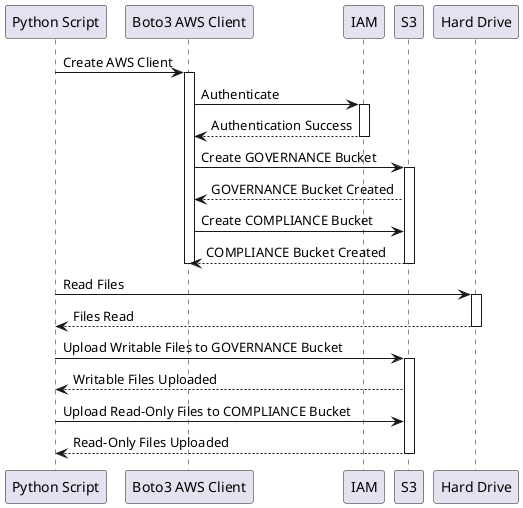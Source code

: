 @startuml

participant "Python Script" as PythonScript
participant "Boto3 AWS Client" as Boto3Client
participant IAM
participant S3
participant "Hard Drive" as HardDrive

PythonScript -> Boto3Client: Create AWS Client
activate Boto3Client
Boto3Client -> IAM: Authenticate
activate IAM
IAM --> Boto3Client: Authentication Success
deactivate IAM
Boto3Client -> S3: Create GOVERNANCE Bucket
activate S3
S3 --> Boto3Client: GOVERNANCE Bucket Created
Boto3Client -> S3: Create COMPLIANCE Bucket
S3 --> Boto3Client: COMPLIANCE Bucket Created
deactivate S3
deactivate Boto3Client

PythonScript -> HardDrive: Read Files
activate HardDrive
HardDrive --> PythonScript: Files Read
deactivate HardDrive
PythonScript -> S3: Upload Writable Files to GOVERNANCE Bucket
activate S3
S3 --> PythonScript: Writable Files Uploaded
PythonScript -> S3: Upload Read-Only Files to COMPLIANCE Bucket
S3 --> PythonScript: Read-Only Files Uploaded
deactivate S3

@enduml